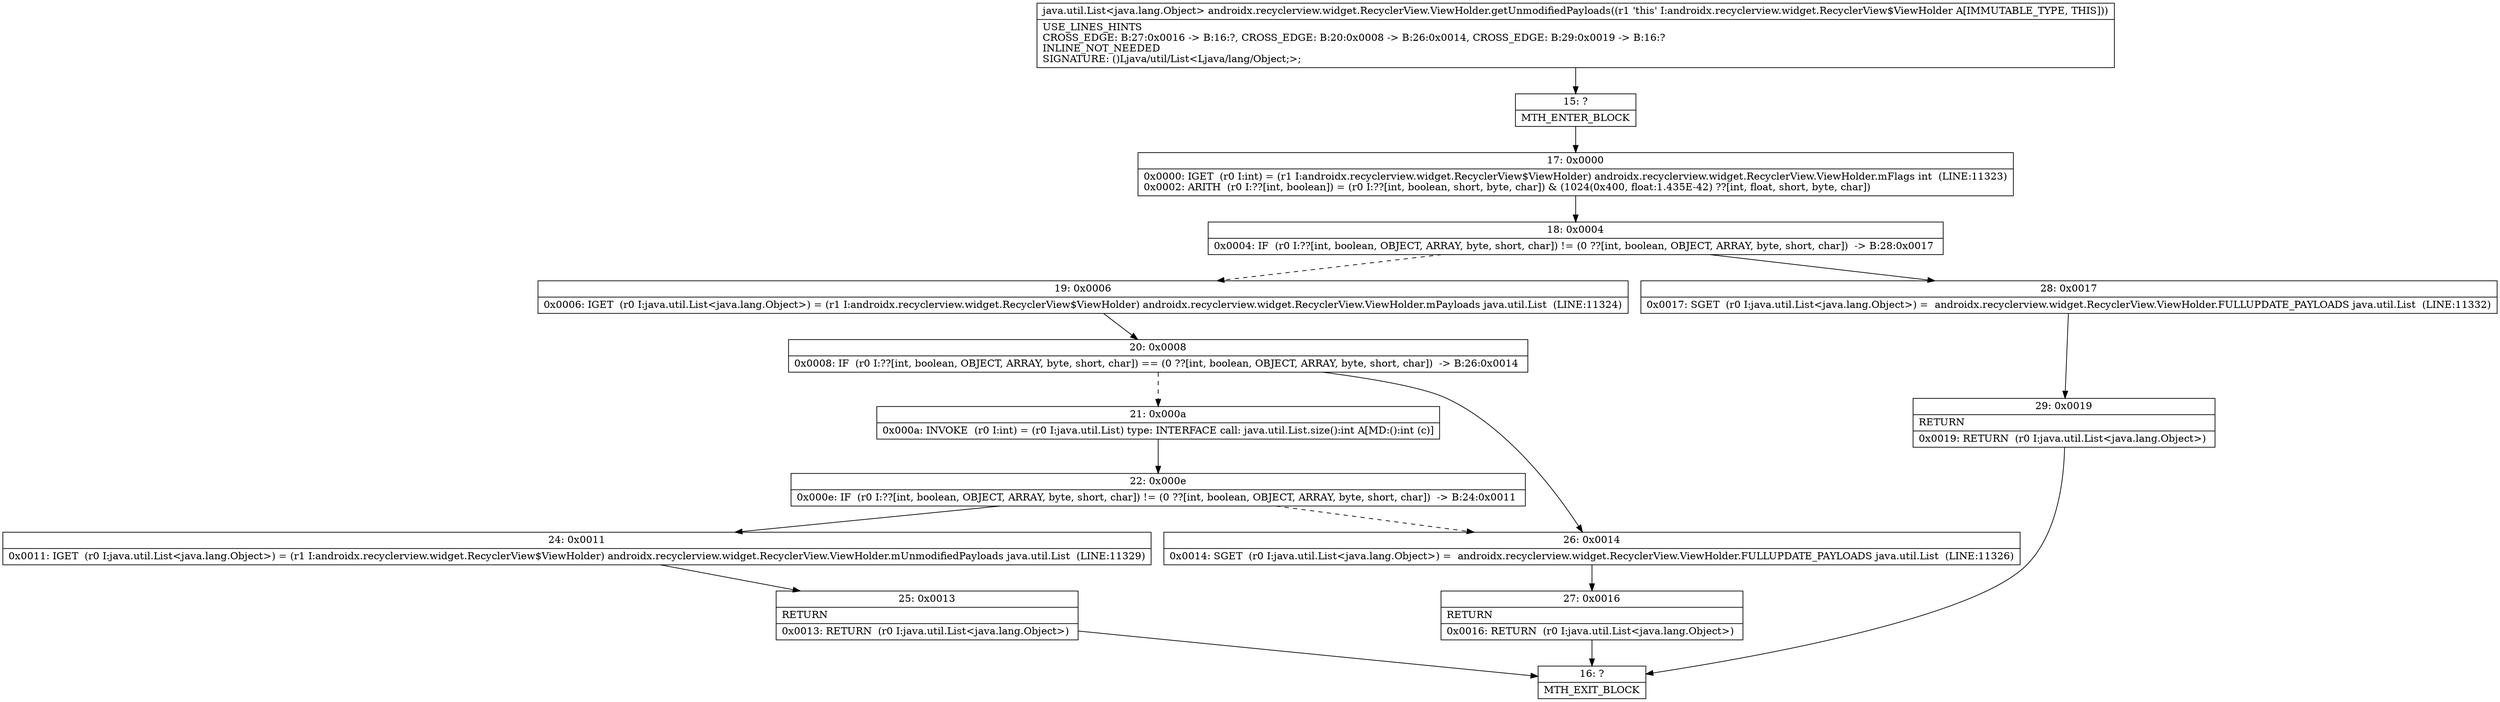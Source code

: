 digraph "CFG forandroidx.recyclerview.widget.RecyclerView.ViewHolder.getUnmodifiedPayloads()Ljava\/util\/List;" {
Node_15 [shape=record,label="{15\:\ ?|MTH_ENTER_BLOCK\l}"];
Node_17 [shape=record,label="{17\:\ 0x0000|0x0000: IGET  (r0 I:int) = (r1 I:androidx.recyclerview.widget.RecyclerView$ViewHolder) androidx.recyclerview.widget.RecyclerView.ViewHolder.mFlags int  (LINE:11323)\l0x0002: ARITH  (r0 I:??[int, boolean]) = (r0 I:??[int, boolean, short, byte, char]) & (1024(0x400, float:1.435E\-42) ??[int, float, short, byte, char]) \l}"];
Node_18 [shape=record,label="{18\:\ 0x0004|0x0004: IF  (r0 I:??[int, boolean, OBJECT, ARRAY, byte, short, char]) != (0 ??[int, boolean, OBJECT, ARRAY, byte, short, char])  \-\> B:28:0x0017 \l}"];
Node_19 [shape=record,label="{19\:\ 0x0006|0x0006: IGET  (r0 I:java.util.List\<java.lang.Object\>) = (r1 I:androidx.recyclerview.widget.RecyclerView$ViewHolder) androidx.recyclerview.widget.RecyclerView.ViewHolder.mPayloads java.util.List  (LINE:11324)\l}"];
Node_20 [shape=record,label="{20\:\ 0x0008|0x0008: IF  (r0 I:??[int, boolean, OBJECT, ARRAY, byte, short, char]) == (0 ??[int, boolean, OBJECT, ARRAY, byte, short, char])  \-\> B:26:0x0014 \l}"];
Node_21 [shape=record,label="{21\:\ 0x000a|0x000a: INVOKE  (r0 I:int) = (r0 I:java.util.List) type: INTERFACE call: java.util.List.size():int A[MD:():int (c)]\l}"];
Node_22 [shape=record,label="{22\:\ 0x000e|0x000e: IF  (r0 I:??[int, boolean, OBJECT, ARRAY, byte, short, char]) != (0 ??[int, boolean, OBJECT, ARRAY, byte, short, char])  \-\> B:24:0x0011 \l}"];
Node_24 [shape=record,label="{24\:\ 0x0011|0x0011: IGET  (r0 I:java.util.List\<java.lang.Object\>) = (r1 I:androidx.recyclerview.widget.RecyclerView$ViewHolder) androidx.recyclerview.widget.RecyclerView.ViewHolder.mUnmodifiedPayloads java.util.List  (LINE:11329)\l}"];
Node_25 [shape=record,label="{25\:\ 0x0013|RETURN\l|0x0013: RETURN  (r0 I:java.util.List\<java.lang.Object\>) \l}"];
Node_16 [shape=record,label="{16\:\ ?|MTH_EXIT_BLOCK\l}"];
Node_26 [shape=record,label="{26\:\ 0x0014|0x0014: SGET  (r0 I:java.util.List\<java.lang.Object\>) =  androidx.recyclerview.widget.RecyclerView.ViewHolder.FULLUPDATE_PAYLOADS java.util.List  (LINE:11326)\l}"];
Node_27 [shape=record,label="{27\:\ 0x0016|RETURN\l|0x0016: RETURN  (r0 I:java.util.List\<java.lang.Object\>) \l}"];
Node_28 [shape=record,label="{28\:\ 0x0017|0x0017: SGET  (r0 I:java.util.List\<java.lang.Object\>) =  androidx.recyclerview.widget.RecyclerView.ViewHolder.FULLUPDATE_PAYLOADS java.util.List  (LINE:11332)\l}"];
Node_29 [shape=record,label="{29\:\ 0x0019|RETURN\l|0x0019: RETURN  (r0 I:java.util.List\<java.lang.Object\>) \l}"];
MethodNode[shape=record,label="{java.util.List\<java.lang.Object\> androidx.recyclerview.widget.RecyclerView.ViewHolder.getUnmodifiedPayloads((r1 'this' I:androidx.recyclerview.widget.RecyclerView$ViewHolder A[IMMUTABLE_TYPE, THIS]))  | USE_LINES_HINTS\lCROSS_EDGE: B:27:0x0016 \-\> B:16:?, CROSS_EDGE: B:20:0x0008 \-\> B:26:0x0014, CROSS_EDGE: B:29:0x0019 \-\> B:16:?\lINLINE_NOT_NEEDED\lSIGNATURE: ()Ljava\/util\/List\<Ljava\/lang\/Object;\>;\l}"];
MethodNode -> Node_15;Node_15 -> Node_17;
Node_17 -> Node_18;
Node_18 -> Node_19[style=dashed];
Node_18 -> Node_28;
Node_19 -> Node_20;
Node_20 -> Node_21[style=dashed];
Node_20 -> Node_26;
Node_21 -> Node_22;
Node_22 -> Node_24;
Node_22 -> Node_26[style=dashed];
Node_24 -> Node_25;
Node_25 -> Node_16;
Node_26 -> Node_27;
Node_27 -> Node_16;
Node_28 -> Node_29;
Node_29 -> Node_16;
}

